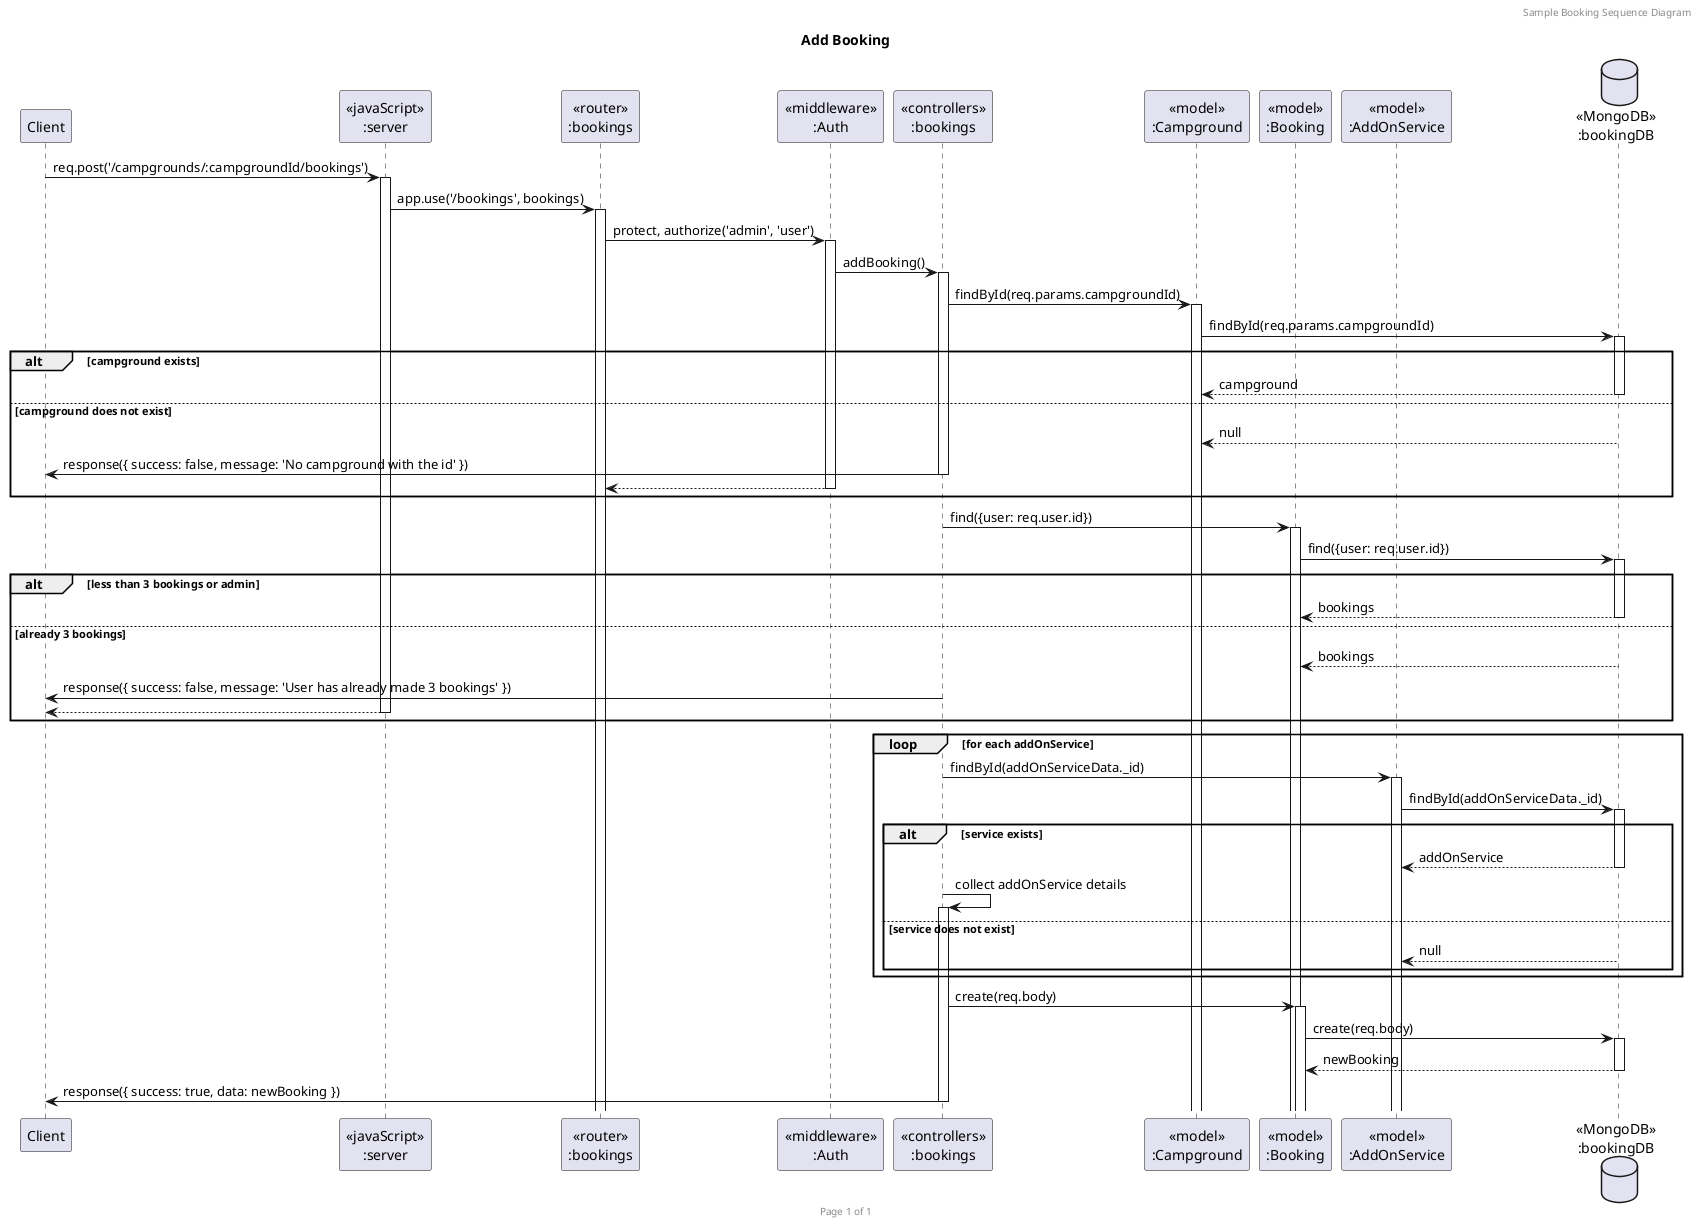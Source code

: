 @startuml Campground (Add Booking)

header Sample Booking Sequence Diagram
footer Page %page% of %lastpage%
title "Add Booking"

participant "Client" as client
participant "<<javaScript>>\n:server" as server
participant "<<router>>\n:bookings" as routerBookings
participant "<<middleware>>\n:Auth" as AuthMiddleware
participant "<<controllers>>\n:bookings" as controllersBookings
participant "<<model>>\n:Campground" as modelCampground
participant "<<model>>\n:Booking" as modelBooking
participant "<<model>>\n:AddOnService" as modelAddOnService
database "<<MongoDB>>\n:bookingDB" as BookingDatabase

client->server ++: req.post('/campgrounds/:campgroundId/bookings')
server->routerBookings ++: app.use('/bookings', bookings)
routerBookings -> AuthMiddleware ++: protect, authorize('admin', 'user')
AuthMiddleware -> controllersBookings ++: addBooking()

controllersBookings -> modelCampground ++: findById(req.params.campgroundId)
modelCampground -> BookingDatabase ++: findById(req.params.campgroundId)
alt campground exists
    BookingDatabase --> modelCampground --: campground
else campground does not exist
    BookingDatabase --> modelCampground --: null
    controllersBookings->client --: response({ success: false, message: 'No campground with the id' })
    return
end

controllersBookings -> modelBooking ++: find({user: req.user.id})
modelBooking -> BookingDatabase ++: find({user: req.user.id})
alt less than 3 bookings or admin
    BookingDatabase --> modelBooking --: bookings
else already 3 bookings
    BookingDatabase --> modelBooking --: bookings
    controllersBookings->client --: response({ success: false, message: 'User has already made 3 bookings' })
    return
end

loop for each addOnService
    controllersBookings -> modelAddOnService ++: findById(addOnServiceData._id)
    modelAddOnService -> BookingDatabase ++: findById(addOnServiceData._id)
    alt service exists
        BookingDatabase --> modelAddOnService --: addOnService
        controllersBookings -> controllersBookings ++: collect addOnService details
    else service does not exist
        BookingDatabase --> modelAddOnService --: null
    end
end

controllersBookings -> modelBooking ++: create(req.body)
modelBooking -> BookingDatabase ++: create(req.body)
BookingDatabase --> modelBooking --: newBooking
controllersBookings->client --: response({ success: true, data: newBooking })

@enduml
